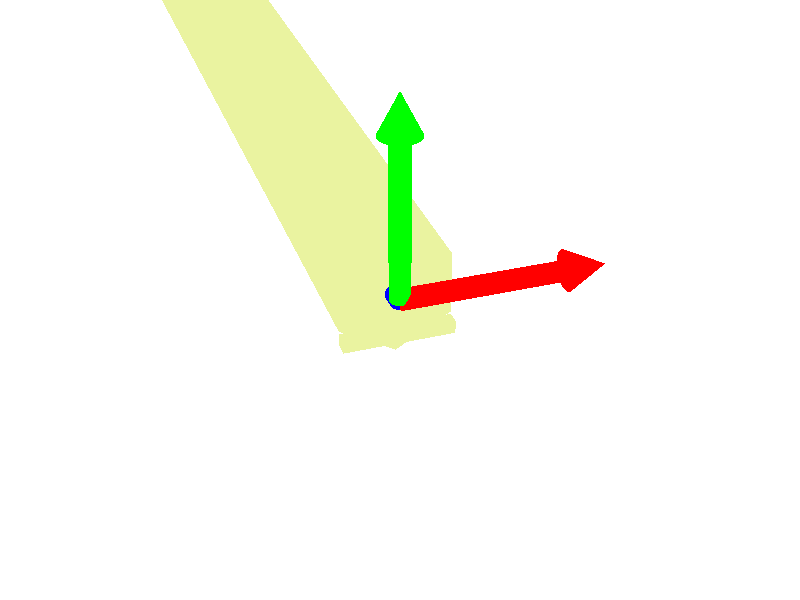 // -w320 -h240

#version 3.6;

#include "colors.inc"
#include "textures.inc"
#include "shapes.inc"

global_settings {max_trace_level 5 assumed_gamma 1.0}

camera {
	location <-1.600205, 3.200411, -4.800616>
	direction <0, 0,  2.25>
	right x*1.33
	look_at <0,0,0>
}

#declare Dist=80.0;
light_source {< -25, 50, -50> color White
	fade_distance Dist fade_power 2
}
light_source {< 50, 10,  -4> color Gray30
	fade_distance Dist fade_power 2
}
light_source {< 0, 100,  0> color Gray30
	fade_distance Dist fade_power 2
}

sky_sphere {
	pigment {
		gradient y
		color_map {
			[0, 1  color White color White]
		}
	}
}

#declare Xaxis = union{
	cylinder{
		<0,0,0>,<0.8,0,0>,0.05
	}
	cone{
		<0.8,0,0>, 0.1, <1,0,0>, 0
	}
	texture { pigment { color Red } }
}
#declare Yaxis = union{
	cylinder{
		<0,0,0>,<0,0.8,0>,0.05
	}
	cone{
		<0,0.8,0>, 0.1, <0,1,0>, 0
	}
	texture { pigment { color Green } }
}
#declare Zaxis = union{
	cylinder{
	<0,0,0>,<0,0,0.8>,0.05
	}
	cone{
		<0,0,0.8>, 0.1, <0,0,1>, 0
	}
	texture { pigment { color Blue } }
}
#declare Axes = union{
	object { Xaxis }
	object { Yaxis }
	object { Zaxis }
}
#declare Material_Vacuum = texture{ pigment{ color transmit 1.0 } }
#declare Material_Glass = texture{ pigment{ rgb <0.193304,0.563585,0.001251> } }
#declare Material_ITO = texture{ pigment{ rgb <0.479873,0.585009,0.808741> } }
#declare Material_SU8 = texture{ pigment{ rgb <0.822840,0.895962,0.350291> } }
#declare Material_PDMS = texture{ pigment{ rgb <0.858943,0.174108,0.746605> } }
#declare Material_Graphene = texture{ pigment{ rgb <0.303995,0.513535,0.710501> } }
#declare Layer_Front = union{
/*
	difference{
		intersection{
			plane{ <0.533400,0.000000,0>, 0.266700 }
			plane{ <-0.533400,-0.000000,0>, 0.266700 }
			plane{ <0.266700,0.461940,0>, 0.266701 }
			plane{ <-0.266700,-0.461940,0>, 0.266701 }
			plane{ <0.266700,-0.461940,0>, 0.266701 }
			plane{ <-0.266700,0.461940,0>, 0.266701 }
			plane{ <0,0,-1>, 0 }
			plane{ <0,0,1>, 0.000000 }
		}
// nshapes = 0
		texture { Material_Vacuum }
	}
*/
	translate +z*0.000000
}
#declare Layer_Grating = union{
/*
	difference{
		intersection{
			plane{ <0.533400,0.000000,0>, 0.266700 }
			plane{ <-0.533400,-0.000000,0>, 0.266700 }
			plane{ <0.266700,0.461940,0>, 0.266701 }
			plane{ <-0.266700,-0.461940,0>, 0.266701 }
			plane{ <0.266700,-0.461940,0>, 0.266701 }
			plane{ <-0.266700,0.461940,0>, 0.266701 }
			plane{ <0,0,-1>, 0 }
			plane{ <0,0,1>, 0.064000 }
		}
// nshapes = 1
prism{
	linear_spline
	0, 0.064000, 10,
	<0.000000,0.000000>,
	<0.533400,0.000000>,
	<0.533400,0.125509>,
	<0.533400,0.125509>,
	<0.236695,0.125529>,
	<0.236695,0.125529>,
	<0.236695,0.295100>,
	<0.236695,0.295100>,
	<0.000000,0.295379>,
	<0.000000,0.295379> 
	rotate +z*0.000000
	translate +x*-0.266700
	translate +y*-0.230900
}
		texture { Material_Vacuum }
	}
*/
	difference{
		intersection{
prism{
	linear_spline
	0, 0.064000, 10,
	<0.000000,0.000000>,
	<0.533400,0.000000>,
	<0.533400,0.125509>,
	<0.533400,0.125509>,
	<0.236695,0.125529>,
	<0.236695,0.125529>,
	<0.236695,0.295100>,
	<0.236695,0.295100>,
	<0.000000,0.295379>,
	<0.000000,0.295379> 
	rotate +z*0.000000
	translate +x*-0.266700
	translate +y*-0.230900
}
			plane{ <0,0,-1>, 0 }
			plane{ <0,0,1>, 0.064000 }
		}
		texture { Material_SU8 }
	}
	translate +z*0.000000
}
#declare Layer_PrInterference = union{
	difference{
		intersection{
			plane{ <0.533400,0.000000,0>, 0.266700 }
			plane{ <-0.533400,-0.000000,0>, 0.266700 }
			plane{ <0.266700,0.461940,0>, 0.266701 }
			plane{ <-0.266700,-0.461940,0>, 0.266701 }
			plane{ <0.266700,-0.461940,0>, 0.266701 }
			plane{ <-0.266700,0.461940,0>, 0.266701 }
			plane{ <0,0,-1>, 0 }
			plane{ <0,0,1>, 11.875000 }
		}
// nshapes = 0
		texture { Material_SU8 }
	}
	translate +z*0.064000
}
#declare Layer_Back = union{
	difference{
		intersection{
			plane{ <0.533400,0.000000,0>, 0.266700 }
			plane{ <-0.533400,-0.000000,0>, 0.266700 }
			plane{ <0.266700,0.461940,0>, 0.266701 }
			plane{ <-0.266700,-0.461940,0>, 0.266701 }
			plane{ <0.266700,-0.461940,0>, 0.266701 }
			plane{ <-0.266700,0.461940,0>, 0.266701 }
			plane{ <0,0,-1>, 0 }
			plane{ <0,0,1>, 0.000000 }
		}
// nshapes = 0
		texture { Material_SU8 }
	}
	translate +z*11.939000
}
#declare Layers = union {
	//object{ Layer_Front }
	object{ Layer_Grating }
	object{ Layer_PrInterference }
	//object{ Layer_Back }
}

Axes
Layers
